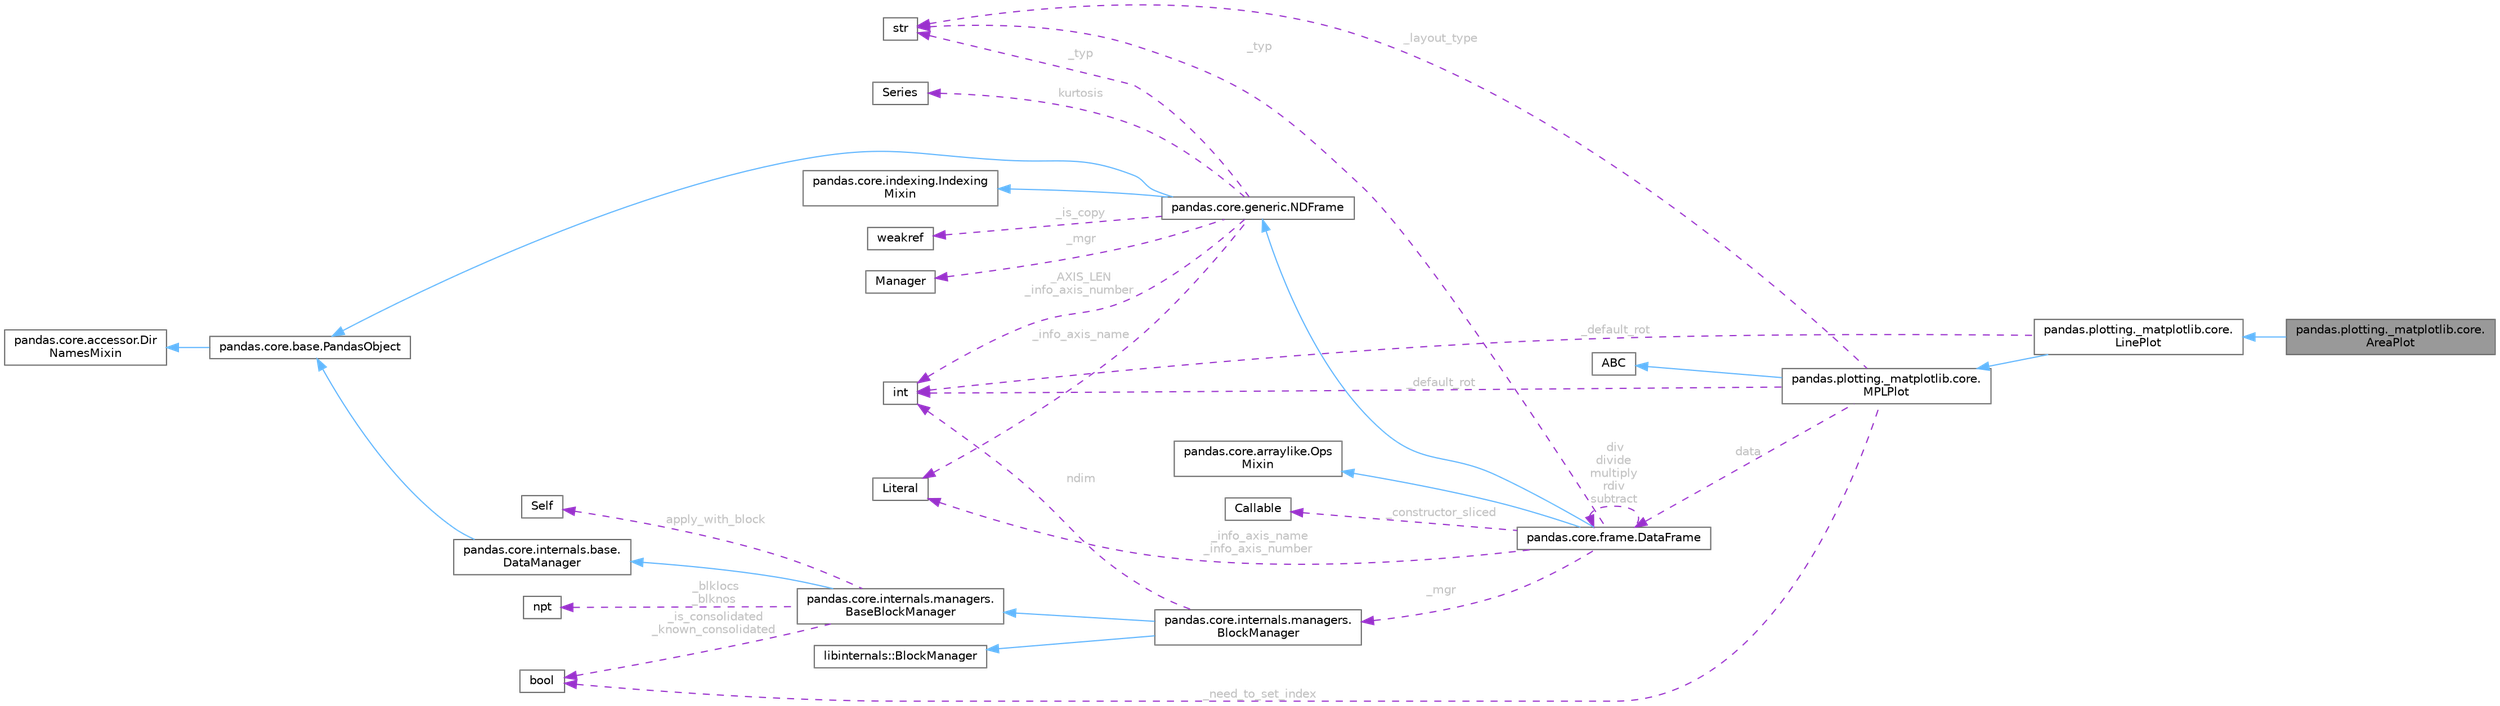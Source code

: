 digraph "pandas.plotting._matplotlib.core.AreaPlot"
{
 // LATEX_PDF_SIZE
  bgcolor="transparent";
  edge [fontname=Helvetica,fontsize=10,labelfontname=Helvetica,labelfontsize=10];
  node [fontname=Helvetica,fontsize=10,shape=box,height=0.2,width=0.4];
  rankdir="LR";
  Node1 [id="Node000001",label="pandas.plotting._matplotlib.core.\lAreaPlot",height=0.2,width=0.4,color="gray40", fillcolor="grey60", style="filled", fontcolor="black",tooltip=" "];
  Node2 -> Node1 [id="edge33_Node000001_Node000002",dir="back",color="steelblue1",style="solid",tooltip=" "];
  Node2 [id="Node000002",label="pandas.plotting._matplotlib.core.\lLinePlot",height=0.2,width=0.4,color="gray40", fillcolor="white", style="filled",URL="$classpandas_1_1plotting_1_1__matplotlib_1_1core_1_1LinePlot.html",tooltip=" "];
  Node3 -> Node2 [id="edge34_Node000002_Node000003",dir="back",color="steelblue1",style="solid",tooltip=" "];
  Node3 [id="Node000003",label="pandas.plotting._matplotlib.core.\lMPLPlot",height=0.2,width=0.4,color="gray40", fillcolor="white", style="filled",URL="$classpandas_1_1plotting_1_1__matplotlib_1_1core_1_1MPLPlot.html",tooltip=" "];
  Node4 -> Node3 [id="edge35_Node000003_Node000004",dir="back",color="steelblue1",style="solid",tooltip=" "];
  Node4 [id="Node000004",label="ABC",height=0.2,width=0.4,color="gray40", fillcolor="white", style="filled",tooltip=" "];
  Node5 -> Node3 [id="edge36_Node000003_Node000005",dir="back",color="darkorchid3",style="dashed",tooltip=" ",label=" _layout_type",fontcolor="grey" ];
  Node5 [id="Node000005",label="str",height=0.2,width=0.4,color="gray40", fillcolor="white", style="filled",tooltip=" "];
  Node6 -> Node3 [id="edge37_Node000003_Node000006",dir="back",color="darkorchid3",style="dashed",tooltip=" ",label=" _default_rot",fontcolor="grey" ];
  Node6 [id="Node000006",label="int",height=0.2,width=0.4,color="gray40", fillcolor="white", style="filled",tooltip=" "];
  Node7 -> Node3 [id="edge38_Node000003_Node000007",dir="back",color="darkorchid3",style="dashed",tooltip=" ",label=" data",fontcolor="grey" ];
  Node7 [id="Node000007",label="pandas.core.frame.DataFrame",height=0.2,width=0.4,color="gray40", fillcolor="white", style="filled",URL="$classpandas_1_1core_1_1frame_1_1DataFrame.html",tooltip=" "];
  Node8 -> Node7 [id="edge39_Node000007_Node000008",dir="back",color="steelblue1",style="solid",tooltip=" "];
  Node8 [id="Node000008",label="pandas.core.generic.NDFrame",height=0.2,width=0.4,color="gray40", fillcolor="white", style="filled",URL="$classpandas_1_1core_1_1generic_1_1NDFrame.html",tooltip=" "];
  Node9 -> Node8 [id="edge40_Node000008_Node000009",dir="back",color="steelblue1",style="solid",tooltip=" "];
  Node9 [id="Node000009",label="pandas.core.base.PandasObject",height=0.2,width=0.4,color="gray40", fillcolor="white", style="filled",URL="$classpandas_1_1core_1_1base_1_1PandasObject.html",tooltip=" "];
  Node10 -> Node9 [id="edge41_Node000009_Node000010",dir="back",color="steelblue1",style="solid",tooltip=" "];
  Node10 [id="Node000010",label="pandas.core.accessor.Dir\lNamesMixin",height=0.2,width=0.4,color="gray40", fillcolor="white", style="filled",URL="$classpandas_1_1core_1_1accessor_1_1DirNamesMixin.html",tooltip=" "];
  Node11 -> Node8 [id="edge42_Node000008_Node000011",dir="back",color="steelblue1",style="solid",tooltip=" "];
  Node11 [id="Node000011",label="pandas.core.indexing.Indexing\lMixin",height=0.2,width=0.4,color="gray40", fillcolor="white", style="filled",URL="$classpandas_1_1core_1_1indexing_1_1IndexingMixin.html",tooltip=" "];
  Node12 -> Node8 [id="edge43_Node000008_Node000012",dir="back",color="darkorchid3",style="dashed",tooltip=" ",label=" _is_copy",fontcolor="grey" ];
  Node12 [id="Node000012",label="weakref",height=0.2,width=0.4,color="gray40", fillcolor="white", style="filled",tooltip=" "];
  Node13 -> Node8 [id="edge44_Node000008_Node000013",dir="back",color="darkorchid3",style="dashed",tooltip=" ",label=" _mgr",fontcolor="grey" ];
  Node13 [id="Node000013",label="Manager",height=0.2,width=0.4,color="gray40", fillcolor="white", style="filled",tooltip=" "];
  Node5 -> Node8 [id="edge45_Node000008_Node000005",dir="back",color="darkorchid3",style="dashed",tooltip=" ",label=" _typ",fontcolor="grey" ];
  Node6 -> Node8 [id="edge46_Node000008_Node000006",dir="back",color="darkorchid3",style="dashed",tooltip=" ",label=" _AXIS_LEN\n_info_axis_number",fontcolor="grey" ];
  Node14 -> Node8 [id="edge47_Node000008_Node000014",dir="back",color="darkorchid3",style="dashed",tooltip=" ",label=" _info_axis_name",fontcolor="grey" ];
  Node14 [id="Node000014",label="Literal",height=0.2,width=0.4,color="gray40", fillcolor="white", style="filled",tooltip=" "];
  Node15 -> Node8 [id="edge48_Node000008_Node000015",dir="back",color="darkorchid3",style="dashed",tooltip=" ",label=" kurtosis",fontcolor="grey" ];
  Node15 [id="Node000015",label="Series",height=0.2,width=0.4,color="gray40", fillcolor="white", style="filled",tooltip=" "];
  Node16 -> Node7 [id="edge49_Node000007_Node000016",dir="back",color="steelblue1",style="solid",tooltip=" "];
  Node16 [id="Node000016",label="pandas.core.arraylike.Ops\lMixin",height=0.2,width=0.4,color="gray40", fillcolor="white", style="filled",URL="$classpandas_1_1core_1_1arraylike_1_1OpsMixin.html",tooltip=" "];
  Node5 -> Node7 [id="edge50_Node000007_Node000005",dir="back",color="darkorchid3",style="dashed",tooltip=" ",label=" _typ",fontcolor="grey" ];
  Node17 -> Node7 [id="edge51_Node000007_Node000017",dir="back",color="darkorchid3",style="dashed",tooltip=" ",label=" _mgr",fontcolor="grey" ];
  Node17 [id="Node000017",label="pandas.core.internals.managers.\lBlockManager",height=0.2,width=0.4,color="gray40", fillcolor="white", style="filled",URL="$classpandas_1_1core_1_1internals_1_1managers_1_1BlockManager.html",tooltip=" "];
  Node18 -> Node17 [id="edge52_Node000017_Node000018",dir="back",color="steelblue1",style="solid",tooltip=" "];
  Node18 [id="Node000018",label="libinternals::BlockManager",height=0.2,width=0.4,color="gray40", fillcolor="white", style="filled",tooltip=" "];
  Node19 -> Node17 [id="edge53_Node000017_Node000019",dir="back",color="steelblue1",style="solid",tooltip=" "];
  Node19 [id="Node000019",label="pandas.core.internals.managers.\lBaseBlockManager",height=0.2,width=0.4,color="gray40", fillcolor="white", style="filled",URL="$classpandas_1_1core_1_1internals_1_1managers_1_1BaseBlockManager.html",tooltip=" "];
  Node20 -> Node19 [id="edge54_Node000019_Node000020",dir="back",color="steelblue1",style="solid",tooltip=" "];
  Node20 [id="Node000020",label="pandas.core.internals.base.\lDataManager",height=0.2,width=0.4,color="gray40", fillcolor="white", style="filled",URL="$classpandas_1_1core_1_1internals_1_1base_1_1DataManager.html",tooltip=" "];
  Node9 -> Node20 [id="edge55_Node000020_Node000009",dir="back",color="steelblue1",style="solid",tooltip=" "];
  Node21 -> Node19 [id="edge56_Node000019_Node000021",dir="back",color="darkorchid3",style="dashed",tooltip=" ",label=" _blklocs\n_blknos",fontcolor="grey" ];
  Node21 [id="Node000021",label="npt",height=0.2,width=0.4,color="gray40", fillcolor="white", style="filled",tooltip=" "];
  Node22 -> Node19 [id="edge57_Node000019_Node000022",dir="back",color="darkorchid3",style="dashed",tooltip=" ",label=" _is_consolidated\n_known_consolidated",fontcolor="grey" ];
  Node22 [id="Node000022",label="bool",height=0.2,width=0.4,color="gray40", fillcolor="white", style="filled",tooltip=" "];
  Node23 -> Node19 [id="edge58_Node000019_Node000023",dir="back",color="darkorchid3",style="dashed",tooltip=" ",label=" apply_with_block",fontcolor="grey" ];
  Node23 [id="Node000023",label="Self",height=0.2,width=0.4,color="gray40", fillcolor="white", style="filled",tooltip=" "];
  Node6 -> Node17 [id="edge59_Node000017_Node000006",dir="back",color="darkorchid3",style="dashed",tooltip=" ",label=" ndim",fontcolor="grey" ];
  Node24 -> Node7 [id="edge60_Node000007_Node000024",dir="back",color="darkorchid3",style="dashed",tooltip=" ",label=" _constructor_sliced",fontcolor="grey" ];
  Node24 [id="Node000024",label="Callable",height=0.2,width=0.4,color="gray40", fillcolor="white", style="filled",tooltip=" "];
  Node7 -> Node7 [id="edge61_Node000007_Node000007",dir="back",color="darkorchid3",style="dashed",tooltip=" ",label=" div\ndivide\nmultiply\nrdiv\nsubtract",fontcolor="grey" ];
  Node14 -> Node7 [id="edge62_Node000007_Node000014",dir="back",color="darkorchid3",style="dashed",tooltip=" ",label=" _info_axis_name\n_info_axis_number",fontcolor="grey" ];
  Node22 -> Node3 [id="edge63_Node000003_Node000022",dir="back",color="darkorchid3",style="dashed",tooltip=" ",label=" _need_to_set_index",fontcolor="grey" ];
  Node6 -> Node2 [id="edge64_Node000002_Node000006",dir="back",color="darkorchid3",style="dashed",tooltip=" ",label=" _default_rot",fontcolor="grey" ];
}
